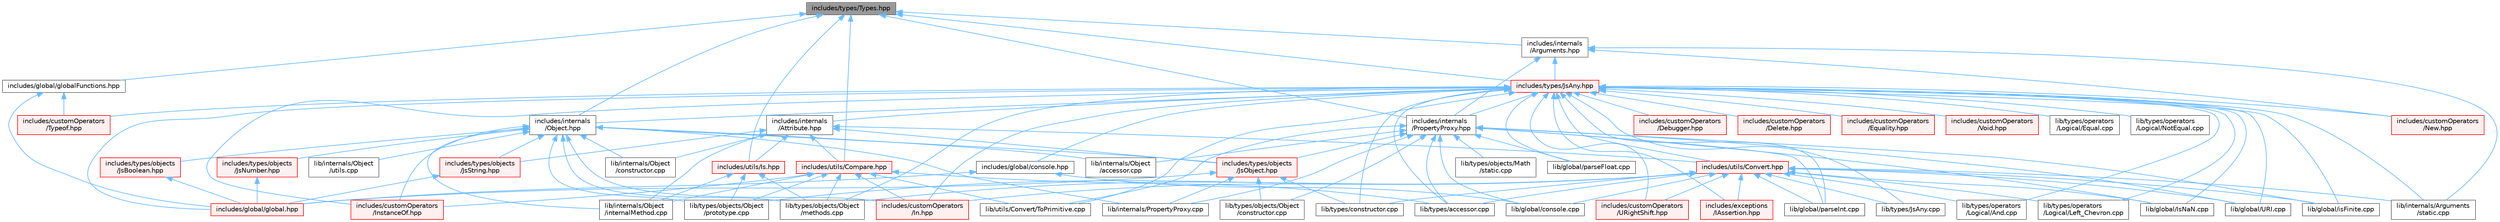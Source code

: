 digraph "includes/types/Types.hpp"
{
 // LATEX_PDF_SIZE
  bgcolor="transparent";
  edge [fontname=Helvetica,fontsize=10,labelfontname=Helvetica,labelfontsize=10];
  node [fontname=Helvetica,fontsize=10,shape=box,height=0.2,width=0.4];
  Node1 [id="Node000001",label="includes/types/Types.hpp",height=0.2,width=0.4,color="gray40", fillcolor="grey60", style="filled", fontcolor="black",tooltip=" "];
  Node1 -> Node2 [id="edge1_Node000001_Node000002",dir="back",color="steelblue1",style="solid",tooltip=" "];
  Node2 [id="Node000002",label="includes/global/globalFunctions.hpp",height=0.2,width=0.4,color="grey40", fillcolor="white", style="filled",URL="$globalFunctions_8hpp.html",tooltip=" "];
  Node2 -> Node3 [id="edge2_Node000002_Node000003",dir="back",color="steelblue1",style="solid",tooltip=" "];
  Node3 [id="Node000003",label="includes/customOperators\l/Typeof.hpp",height=0.2,width=0.4,color="red", fillcolor="#FFF0F0", style="filled",URL="$Typeof_8hpp.html",tooltip=" "];
  Node2 -> Node5 [id="edge3_Node000002_Node000005",dir="back",color="steelblue1",style="solid",tooltip=" "];
  Node5 [id="Node000005",label="includes/global/global.hpp",height=0.2,width=0.4,color="red", fillcolor="#FFF0F0", style="filled",URL="$global_8hpp.html",tooltip=" "];
  Node1 -> Node8 [id="edge4_Node000001_Node000008",dir="back",color="steelblue1",style="solid",tooltip=" "];
  Node8 [id="Node000008",label="includes/internals\l/Arguments.hpp",height=0.2,width=0.4,color="grey40", fillcolor="white", style="filled",URL="$Arguments_8hpp.html",tooltip=" "];
  Node8 -> Node9 [id="edge5_Node000008_Node000009",dir="back",color="steelblue1",style="solid",tooltip=" "];
  Node9 [id="Node000009",label="includes/customOperators\l/New.hpp",height=0.2,width=0.4,color="red", fillcolor="#FFF0F0", style="filled",URL="$New_8hpp.html",tooltip=" "];
  Node8 -> Node10 [id="edge6_Node000008_Node000010",dir="back",color="steelblue1",style="solid",tooltip=" "];
  Node10 [id="Node000010",label="includes/internals\l/PropertyProxy.hpp",height=0.2,width=0.4,color="grey40", fillcolor="white", style="filled",URL="$PropertyProxy_8hpp.html",tooltip=" "];
  Node10 -> Node11 [id="edge7_Node000010_Node000011",dir="back",color="steelblue1",style="solid",tooltip=" "];
  Node11 [id="Node000011",label="includes/types/objects\l/JsObject.hpp",height=0.2,width=0.4,color="red", fillcolor="#FFF0F0", style="filled",URL="$JsObject_8hpp.html",tooltip=" "];
  Node11 -> Node5 [id="edge8_Node000011_Node000005",dir="back",color="steelblue1",style="solid",tooltip=" "];
  Node11 -> Node33 [id="edge9_Node000011_Node000033",dir="back",color="steelblue1",style="solid",tooltip=" "];
  Node33 [id="Node000033",label="lib/internals/PropertyProxy.cpp",height=0.2,width=0.4,color="grey40", fillcolor="white", style="filled",URL="$PropertyProxy_8cpp.html",tooltip=" "];
  Node11 -> Node34 [id="edge10_Node000011_Node000034",dir="back",color="steelblue1",style="solid",tooltip=" "];
  Node34 [id="Node000034",label="lib/types/constructor.cpp",height=0.2,width=0.4,color="grey40", fillcolor="white", style="filled",URL="$types_2constructor_8cpp.html",tooltip=" "];
  Node11 -> Node26 [id="edge11_Node000011_Node000026",dir="back",color="steelblue1",style="solid",tooltip=" "];
  Node26 [id="Node000026",label="lib/types/objects/Object\l/constructor.cpp",height=0.2,width=0.4,color="grey40", fillcolor="white", style="filled",URL="$types_2objects_2Object_2constructor_8cpp.html",tooltip=" "];
  Node10 -> Node40 [id="edge12_Node000010_Node000040",dir="back",color="steelblue1",style="solid",tooltip=" "];
  Node40 [id="Node000040",label="lib/global/IsNaN.cpp",height=0.2,width=0.4,color="grey40", fillcolor="white", style="filled",URL="$IsNaN_8cpp.html",tooltip=" "];
  Node10 -> Node41 [id="edge13_Node000010_Node000041",dir="back",color="steelblue1",style="solid",tooltip=" "];
  Node41 [id="Node000041",label="lib/global/URI.cpp",height=0.2,width=0.4,color="grey40", fillcolor="white", style="filled",URL="$URI_8cpp.html",tooltip=" "];
  Node10 -> Node42 [id="edge14_Node000010_Node000042",dir="back",color="steelblue1",style="solid",tooltip=" "];
  Node42 [id="Node000042",label="lib/global/console.cpp",height=0.2,width=0.4,color="grey40", fillcolor="white", style="filled",URL="$console_8cpp.html",tooltip=" "];
  Node10 -> Node43 [id="edge15_Node000010_Node000043",dir="back",color="steelblue1",style="solid",tooltip=" "];
  Node43 [id="Node000043",label="lib/global/isFinite.cpp",height=0.2,width=0.4,color="grey40", fillcolor="white", style="filled",URL="$isFinite_8cpp.html",tooltip=" "];
  Node10 -> Node44 [id="edge16_Node000010_Node000044",dir="back",color="steelblue1",style="solid",tooltip=" "];
  Node44 [id="Node000044",label="lib/global/parseFloat.cpp",height=0.2,width=0.4,color="grey40", fillcolor="white", style="filled",URL="$parseFloat_8cpp.html",tooltip=" "];
  Node10 -> Node45 [id="edge17_Node000010_Node000045",dir="back",color="steelblue1",style="solid",tooltip=" "];
  Node45 [id="Node000045",label="lib/global/parseInt.cpp",height=0.2,width=0.4,color="grey40", fillcolor="white", style="filled",URL="$parseInt_8cpp.html",tooltip=" "];
  Node10 -> Node46 [id="edge18_Node000010_Node000046",dir="back",color="steelblue1",style="solid",tooltip=" "];
  Node46 [id="Node000046",label="lib/internals/Object\l/accessor.cpp",height=0.2,width=0.4,color="grey40", fillcolor="white", style="filled",URL="$internals_2Object_2accessor_8cpp.html",tooltip=" "];
  Node10 -> Node33 [id="edge19_Node000010_Node000033",dir="back",color="steelblue1",style="solid",tooltip=" "];
  Node10 -> Node19 [id="edge20_Node000010_Node000019",dir="back",color="steelblue1",style="solid",tooltip=" "];
  Node19 [id="Node000019",label="lib/types/accessor.cpp",height=0.2,width=0.4,color="grey40", fillcolor="white", style="filled",URL="$types_2accessor_8cpp.html",tooltip=" "];
  Node10 -> Node47 [id="edge21_Node000010_Node000047",dir="back",color="steelblue1",style="solid",tooltip=" "];
  Node47 [id="Node000047",label="lib/types/objects/Math\l/static.cpp",height=0.2,width=0.4,color="grey40", fillcolor="white", style="filled",URL="$types_2objects_2Math_2static_8cpp.html",tooltip=" "];
  Node10 -> Node26 [id="edge22_Node000010_Node000026",dir="back",color="steelblue1",style="solid",tooltip=" "];
  Node10 -> Node48 [id="edge23_Node000010_Node000048",dir="back",color="steelblue1",style="solid",tooltip=" "];
  Node48 [id="Node000048",label="lib/utils/Convert/ToPrimitive.cpp",height=0.2,width=0.4,color="grey40", fillcolor="white", style="filled",URL="$ToPrimitive_8cpp.html",tooltip=" "];
  Node8 -> Node49 [id="edge24_Node000008_Node000049",dir="back",color="steelblue1",style="solid",tooltip=" "];
  Node49 [id="Node000049",label="includes/types/JsAny.hpp",height=0.2,width=0.4,color="red", fillcolor="#FFF0F0", style="filled",URL="$JsAny_8hpp.html",tooltip=" "];
  Node49 -> Node50 [id="edge25_Node000049_Node000050",dir="back",color="steelblue1",style="solid",tooltip=" "];
  Node50 [id="Node000050",label="includes/customOperators\l/Debugger.hpp",height=0.2,width=0.4,color="red", fillcolor="#FFF0F0", style="filled",URL="$Debugger_8hpp.html",tooltip=" "];
  Node49 -> Node51 [id="edge26_Node000049_Node000051",dir="back",color="steelblue1",style="solid",tooltip=" "];
  Node51 [id="Node000051",label="includes/customOperators\l/Delete.hpp",height=0.2,width=0.4,color="red", fillcolor="#FFF0F0", style="filled",URL="$Delete_8hpp.html",tooltip=" "];
  Node49 -> Node52 [id="edge27_Node000049_Node000052",dir="back",color="steelblue1",style="solid",tooltip=" "];
  Node52 [id="Node000052",label="includes/customOperators\l/Equality.hpp",height=0.2,width=0.4,color="red", fillcolor="#FFF0F0", style="filled",URL="$Equality_8hpp.html",tooltip=" "];
  Node49 -> Node53 [id="edge28_Node000049_Node000053",dir="back",color="steelblue1",style="solid",tooltip=" "];
  Node53 [id="Node000053",label="includes/customOperators\l/In.hpp",height=0.2,width=0.4,color="red", fillcolor="#FFF0F0", style="filled",URL="$In_8hpp.html",tooltip=" "];
  Node49 -> Node54 [id="edge29_Node000049_Node000054",dir="back",color="steelblue1",style="solid",tooltip=" "];
  Node54 [id="Node000054",label="includes/customOperators\l/InstanceOf.hpp",height=0.2,width=0.4,color="red", fillcolor="#FFF0F0", style="filled",URL="$InstanceOf_8hpp.html",tooltip=" "];
  Node49 -> Node9 [id="edge30_Node000049_Node000009",dir="back",color="steelblue1",style="solid",tooltip=" "];
  Node49 -> Node3 [id="edge31_Node000049_Node000003",dir="back",color="steelblue1",style="solid",tooltip=" "];
  Node49 -> Node55 [id="edge32_Node000049_Node000055",dir="back",color="steelblue1",style="solid",tooltip=" "];
  Node55 [id="Node000055",label="includes/customOperators\l/URightShift.hpp",height=0.2,width=0.4,color="red", fillcolor="#FFF0F0", style="filled",URL="$URightShift_8hpp.html",tooltip=" "];
  Node49 -> Node56 [id="edge33_Node000049_Node000056",dir="back",color="steelblue1",style="solid",tooltip=" "];
  Node56 [id="Node000056",label="includes/customOperators\l/Void.hpp",height=0.2,width=0.4,color="red", fillcolor="#FFF0F0", style="filled",URL="$Void_8hpp.html",tooltip=" "];
  Node49 -> Node57 [id="edge34_Node000049_Node000057",dir="back",color="steelblue1",style="solid",tooltip=" "];
  Node57 [id="Node000057",label="includes/exceptions\l/IAssertion.hpp",height=0.2,width=0.4,color="red", fillcolor="#FFF0F0", style="filled",URL="$IAssertion_8hpp.html",tooltip=" "];
  Node49 -> Node60 [id="edge35_Node000049_Node000060",dir="back",color="steelblue1",style="solid",tooltip=" "];
  Node60 [id="Node000060",label="includes/global/console.hpp",height=0.2,width=0.4,color="grey40", fillcolor="white", style="filled",URL="$console_8hpp.html",tooltip=" "];
  Node60 -> Node5 [id="edge36_Node000060_Node000005",dir="back",color="steelblue1",style="solid",tooltip=" "];
  Node60 -> Node42 [id="edge37_Node000060_Node000042",dir="back",color="steelblue1",style="solid",tooltip=" "];
  Node49 -> Node5 [id="edge38_Node000049_Node000005",dir="back",color="steelblue1",style="solid",tooltip=" "];
  Node49 -> Node61 [id="edge39_Node000049_Node000061",dir="back",color="steelblue1",style="solid",tooltip=" "];
  Node61 [id="Node000061",label="includes/internals\l/Attribute.hpp",height=0.2,width=0.4,color="grey40", fillcolor="white", style="filled",URL="$Attribute_8hpp.html",tooltip=" "];
  Node61 -> Node11 [id="edge40_Node000061_Node000011",dir="back",color="steelblue1",style="solid",tooltip=" "];
  Node61 -> Node62 [id="edge41_Node000061_Node000062",dir="back",color="steelblue1",style="solid",tooltip=" "];
  Node62 [id="Node000062",label="includes/types/objects\l/JsString.hpp",height=0.2,width=0.4,color="red", fillcolor="#FFF0F0", style="filled",URL="$JsString_8hpp.html",tooltip=" "];
  Node62 -> Node5 [id="edge42_Node000062_Node000005",dir="back",color="steelblue1",style="solid",tooltip=" "];
  Node61 -> Node66 [id="edge43_Node000061_Node000066",dir="back",color="steelblue1",style="solid",tooltip=" "];
  Node66 [id="Node000066",label="includes/utils/Compare.hpp",height=0.2,width=0.4,color="red", fillcolor="#FFF0F0", style="filled",URL="$Compare_8hpp.html",tooltip=" "];
  Node66 -> Node53 [id="edge44_Node000066_Node000053",dir="back",color="steelblue1",style="solid",tooltip=" "];
  Node66 -> Node54 [id="edge45_Node000066_Node000054",dir="back",color="steelblue1",style="solid",tooltip=" "];
  Node66 -> Node67 [id="edge46_Node000066_Node000067",dir="back",color="steelblue1",style="solid",tooltip=" "];
  Node67 [id="Node000067",label="lib/internals/Object\l/internalMethod.cpp",height=0.2,width=0.4,color="grey40", fillcolor="white", style="filled",URL="$internals_2Object_2internalMethod_8cpp.html",tooltip=" "];
  Node66 -> Node19 [id="edge47_Node000066_Node000019",dir="back",color="steelblue1",style="solid",tooltip=" "];
  Node66 -> Node27 [id="edge48_Node000066_Node000027",dir="back",color="steelblue1",style="solid",tooltip=" "];
  Node27 [id="Node000027",label="lib/types/objects/Object\l/methods.cpp",height=0.2,width=0.4,color="grey40", fillcolor="white", style="filled",URL="$Object_2methods_8cpp.html",tooltip=" "];
  Node66 -> Node28 [id="edge49_Node000066_Node000028",dir="back",color="steelblue1",style="solid",tooltip=" "];
  Node28 [id="Node000028",label="lib/types/objects/Object\l/prototype.cpp",height=0.2,width=0.4,color="grey40", fillcolor="white", style="filled",URL="$Object_2prototype_8cpp.html",tooltip=" "];
  Node66 -> Node48 [id="edge50_Node000066_Node000048",dir="back",color="steelblue1",style="solid",tooltip=" "];
  Node61 -> Node68 [id="edge51_Node000061_Node000068",dir="back",color="steelblue1",style="solid",tooltip=" "];
  Node68 [id="Node000068",label="includes/utils/Convert.hpp",height=0.2,width=0.4,color="red", fillcolor="#FFF0F0", style="filled",URL="$Convert_8hpp.html",tooltip=" "];
  Node68 -> Node53 [id="edge52_Node000068_Node000053",dir="back",color="steelblue1",style="solid",tooltip=" "];
  Node68 -> Node55 [id="edge53_Node000068_Node000055",dir="back",color="steelblue1",style="solid",tooltip=" "];
  Node68 -> Node57 [id="edge54_Node000068_Node000057",dir="back",color="steelblue1",style="solid",tooltip=" "];
  Node68 -> Node40 [id="edge55_Node000068_Node000040",dir="back",color="steelblue1",style="solid",tooltip=" "];
  Node68 -> Node41 [id="edge56_Node000068_Node000041",dir="back",color="steelblue1",style="solid",tooltip=" "];
  Node68 -> Node42 [id="edge57_Node000068_Node000042",dir="back",color="steelblue1",style="solid",tooltip=" "];
  Node68 -> Node43 [id="edge58_Node000068_Node000043",dir="back",color="steelblue1",style="solid",tooltip=" "];
  Node68 -> Node45 [id="edge59_Node000068_Node000045",dir="back",color="steelblue1",style="solid",tooltip=" "];
  Node68 -> Node18 [id="edge60_Node000068_Node000018",dir="back",color="steelblue1",style="solid",tooltip=" "];
  Node18 [id="Node000018",label="lib/internals/Arguments\l/static.cpp",height=0.2,width=0.4,color="grey40", fillcolor="white", style="filled",URL="$internals_2Arguments_2static_8cpp.html",tooltip=" "];
  Node68 -> Node70 [id="edge61_Node000068_Node000070",dir="back",color="steelblue1",style="solid",tooltip=" "];
  Node70 [id="Node000070",label="lib/types/JsAny.cpp",height=0.2,width=0.4,color="grey40", fillcolor="white", style="filled",URL="$JsAny_8cpp.html",tooltip=" "];
  Node68 -> Node19 [id="edge62_Node000068_Node000019",dir="back",color="steelblue1",style="solid",tooltip=" "];
  Node68 -> Node34 [id="edge63_Node000068_Node000034",dir="back",color="steelblue1",style="solid",tooltip=" "];
  Node68 -> Node27 [id="edge64_Node000068_Node000027",dir="back",color="steelblue1",style="solid",tooltip=" "];
  Node68 -> Node28 [id="edge65_Node000068_Node000028",dir="back",color="steelblue1",style="solid",tooltip=" "];
  Node68 -> Node73 [id="edge66_Node000068_Node000073",dir="back",color="steelblue1",style="solid",tooltip=" "];
  Node73 [id="Node000073",label="lib/types/operators\l/Logical/And.cpp",height=0.2,width=0.4,color="grey40", fillcolor="white", style="filled",URL="$Logical_2And_8cpp.html",tooltip=" "];
  Node68 -> Node74 [id="edge67_Node000068_Node000074",dir="back",color="steelblue1",style="solid",tooltip=" "];
  Node74 [id="Node000074",label="lib/types/operators\l/Logical/Left_Chevron.cpp",height=0.2,width=0.4,color="grey40", fillcolor="white", style="filled",URL="$Left__Chevron_8cpp.html",tooltip=" "];
  Node61 -> Node98 [id="edge68_Node000061_Node000098",dir="back",color="steelblue1",style="solid",tooltip=" "];
  Node98 [id="Node000098",label="includes/utils/Is.hpp",height=0.2,width=0.4,color="red", fillcolor="#FFF0F0", style="filled",URL="$Is_8hpp.html",tooltip=" "];
  Node98 -> Node67 [id="edge69_Node000098_Node000067",dir="back",color="steelblue1",style="solid",tooltip=" "];
  Node98 -> Node27 [id="edge70_Node000098_Node000027",dir="back",color="steelblue1",style="solid",tooltip=" "];
  Node98 -> Node28 [id="edge71_Node000098_Node000028",dir="back",color="steelblue1",style="solid",tooltip=" "];
  Node61 -> Node99 [id="edge72_Node000061_Node000099",dir="back",color="steelblue1",style="solid",tooltip=" "];
  Node99 [id="Node000099",label="lib/internals/Object\l/constructor.cpp",height=0.2,width=0.4,color="grey40", fillcolor="white", style="filled",URL="$internals_2Object_2constructor_8cpp.html",tooltip=" "];
  Node61 -> Node67 [id="edge73_Node000061_Node000067",dir="back",color="steelblue1",style="solid",tooltip=" "];
  Node49 -> Node100 [id="edge74_Node000049_Node000100",dir="back",color="steelblue1",style="solid",tooltip=" "];
  Node100 [id="Node000100",label="includes/internals\l/Object.hpp",height=0.2,width=0.4,color="grey40", fillcolor="white", style="filled",URL="$Object_8hpp.html",tooltip=" "];
  Node100 -> Node53 [id="edge75_Node000100_Node000053",dir="back",color="steelblue1",style="solid",tooltip=" "];
  Node100 -> Node54 [id="edge76_Node000100_Node000054",dir="back",color="steelblue1",style="solid",tooltip=" "];
  Node100 -> Node101 [id="edge77_Node000100_Node000101",dir="back",color="steelblue1",style="solid",tooltip=" "];
  Node101 [id="Node000101",label="includes/types/objects\l/JsBoolean.hpp",height=0.2,width=0.4,color="red", fillcolor="#FFF0F0", style="filled",URL="$JsBoolean_8hpp.html",tooltip=" "];
  Node101 -> Node5 [id="edge78_Node000101_Node000005",dir="back",color="steelblue1",style="solid",tooltip=" "];
  Node100 -> Node102 [id="edge79_Node000100_Node000102",dir="back",color="steelblue1",style="solid",tooltip=" "];
  Node102 [id="Node000102",label="includes/types/objects\l/JsNumber.hpp",height=0.2,width=0.4,color="red", fillcolor="#FFF0F0", style="filled",URL="$JsNumber_8hpp.html",tooltip=" "];
  Node102 -> Node5 [id="edge80_Node000102_Node000005",dir="back",color="steelblue1",style="solid",tooltip=" "];
  Node100 -> Node11 [id="edge81_Node000100_Node000011",dir="back",color="steelblue1",style="solid",tooltip=" "];
  Node100 -> Node62 [id="edge82_Node000100_Node000062",dir="back",color="steelblue1",style="solid",tooltip=" "];
  Node100 -> Node46 [id="edge83_Node000100_Node000046",dir="back",color="steelblue1",style="solid",tooltip=" "];
  Node100 -> Node99 [id="edge84_Node000100_Node000099",dir="back",color="steelblue1",style="solid",tooltip=" "];
  Node100 -> Node67 [id="edge85_Node000100_Node000067",dir="back",color="steelblue1",style="solid",tooltip=" "];
  Node100 -> Node103 [id="edge86_Node000100_Node000103",dir="back",color="steelblue1",style="solid",tooltip=" "];
  Node103 [id="Node000103",label="lib/internals/Object\l/utils.cpp",height=0.2,width=0.4,color="grey40", fillcolor="white", style="filled",URL="$utils_8cpp.html",tooltip=" "];
  Node100 -> Node33 [id="edge87_Node000100_Node000033",dir="back",color="steelblue1",style="solid",tooltip=" "];
  Node100 -> Node27 [id="edge88_Node000100_Node000027",dir="back",color="steelblue1",style="solid",tooltip=" "];
  Node100 -> Node28 [id="edge89_Node000100_Node000028",dir="back",color="steelblue1",style="solid",tooltip=" "];
  Node49 -> Node10 [id="edge90_Node000049_Node000010",dir="back",color="steelblue1",style="solid",tooltip=" "];
  Node49 -> Node68 [id="edge91_Node000049_Node000068",dir="back",color="steelblue1",style="solid",tooltip=" "];
  Node49 -> Node40 [id="edge92_Node000049_Node000040",dir="back",color="steelblue1",style="solid",tooltip=" "];
  Node49 -> Node41 [id="edge93_Node000049_Node000041",dir="back",color="steelblue1",style="solid",tooltip=" "];
  Node49 -> Node43 [id="edge94_Node000049_Node000043",dir="back",color="steelblue1",style="solid",tooltip=" "];
  Node49 -> Node44 [id="edge95_Node000049_Node000044",dir="back",color="steelblue1",style="solid",tooltip=" "];
  Node49 -> Node45 [id="edge96_Node000049_Node000045",dir="back",color="steelblue1",style="solid",tooltip=" "];
  Node49 -> Node18 [id="edge97_Node000049_Node000018",dir="back",color="steelblue1",style="solid",tooltip=" "];
  Node49 -> Node70 [id="edge98_Node000049_Node000070",dir="back",color="steelblue1",style="solid",tooltip=" "];
  Node49 -> Node19 [id="edge99_Node000049_Node000019",dir="back",color="steelblue1",style="solid",tooltip=" "];
  Node49 -> Node34 [id="edge100_Node000049_Node000034",dir="back",color="steelblue1",style="solid",tooltip=" "];
  Node49 -> Node27 [id="edge101_Node000049_Node000027",dir="back",color="steelblue1",style="solid",tooltip=" "];
  Node49 -> Node73 [id="edge102_Node000049_Node000073",dir="back",color="steelblue1",style="solid",tooltip=" "];
  Node49 -> Node104 [id="edge103_Node000049_Node000104",dir="back",color="steelblue1",style="solid",tooltip=" "];
  Node104 [id="Node000104",label="lib/types/operators\l/Logical/Equal.cpp",height=0.2,width=0.4,color="grey40", fillcolor="white", style="filled",URL="$Equal_8cpp.html",tooltip=" "];
  Node49 -> Node74 [id="edge104_Node000049_Node000074",dir="back",color="steelblue1",style="solid",tooltip=" "];
  Node49 -> Node105 [id="edge105_Node000049_Node000105",dir="back",color="steelblue1",style="solid",tooltip=" "];
  Node105 [id="Node000105",label="lib/types/operators\l/Logical/NotEqual.cpp",height=0.2,width=0.4,color="grey40", fillcolor="white", style="filled",URL="$NotEqual_8cpp.html",tooltip=" "];
  Node49 -> Node48 [id="edge106_Node000049_Node000048",dir="back",color="steelblue1",style="solid",tooltip=" "];
  Node8 -> Node18 [id="edge107_Node000008_Node000018",dir="back",color="steelblue1",style="solid",tooltip=" "];
  Node1 -> Node100 [id="edge108_Node000001_Node000100",dir="back",color="steelblue1",style="solid",tooltip=" "];
  Node1 -> Node10 [id="edge109_Node000001_Node000010",dir="back",color="steelblue1",style="solid",tooltip=" "];
  Node1 -> Node49 [id="edge110_Node000001_Node000049",dir="back",color="steelblue1",style="solid",tooltip=" "];
  Node1 -> Node66 [id="edge111_Node000001_Node000066",dir="back",color="steelblue1",style="solid",tooltip=" "];
  Node1 -> Node98 [id="edge112_Node000001_Node000098",dir="back",color="steelblue1",style="solid",tooltip=" "];
}
